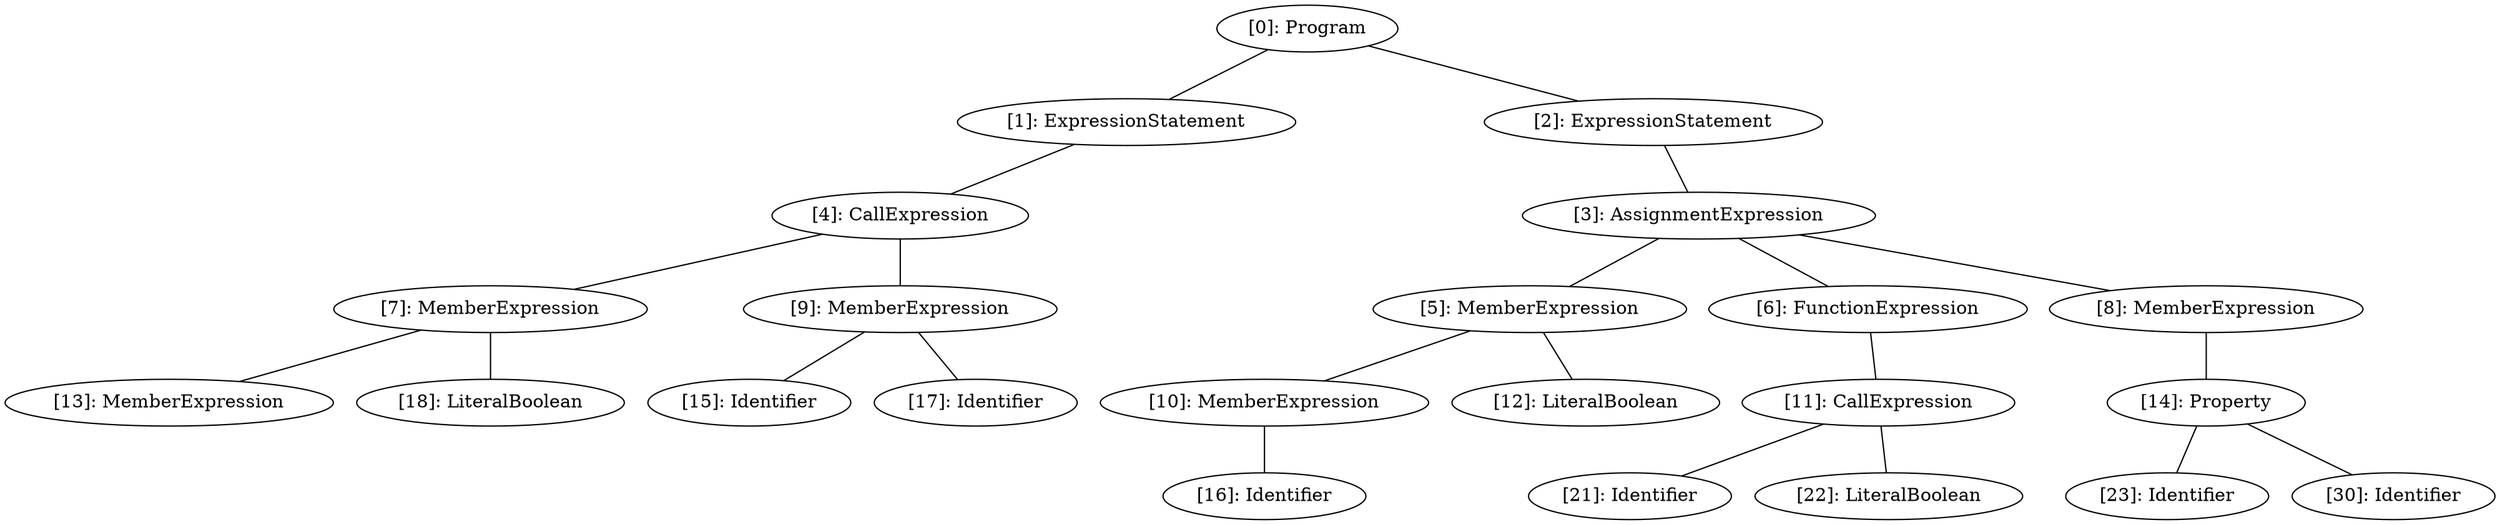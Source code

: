 // Result
graph {
	0 [label="[0]: Program"]
	1 [label="[1]: ExpressionStatement"]
	2 [label="[2]: ExpressionStatement"]
	3 [label="[3]: AssignmentExpression"]
	4 [label="[4]: CallExpression"]
	5 [label="[5]: MemberExpression"]
	6 [label="[6]: FunctionExpression"]
	7 [label="[7]: MemberExpression"]
	8 [label="[8]: MemberExpression"]
	9 [label="[9]: MemberExpression"]
	10 [label="[10]: MemberExpression"]
	11 [label="[11]: CallExpression"]
	12 [label="[12]: LiteralBoolean"]
	13 [label="[13]: MemberExpression"]
	14 [label="[14]: Property"]
	15 [label="[15]: Identifier"]
	16 [label="[16]: Identifier"]
	17 [label="[17]: Identifier"]
	18 [label="[18]: LiteralBoolean"]
	21 [label="[21]: Identifier"]
	22 [label="[22]: LiteralBoolean"]
	23 [label="[23]: Identifier"]
	30 [label="[30]: Identifier"]
	0 -- 1
	0 -- 2
	1 -- 4
	2 -- 3
	3 -- 5
	3 -- 6
	3 -- 8
	4 -- 7
	4 -- 9
	5 -- 10
	5 -- 12
	6 -- 11
	7 -- 13
	7 -- 18
	8 -- 14
	9 -- 15
	9 -- 17
	10 -- 16
	11 -- 21
	11 -- 22
	14 -- 23
	14 -- 30
}
